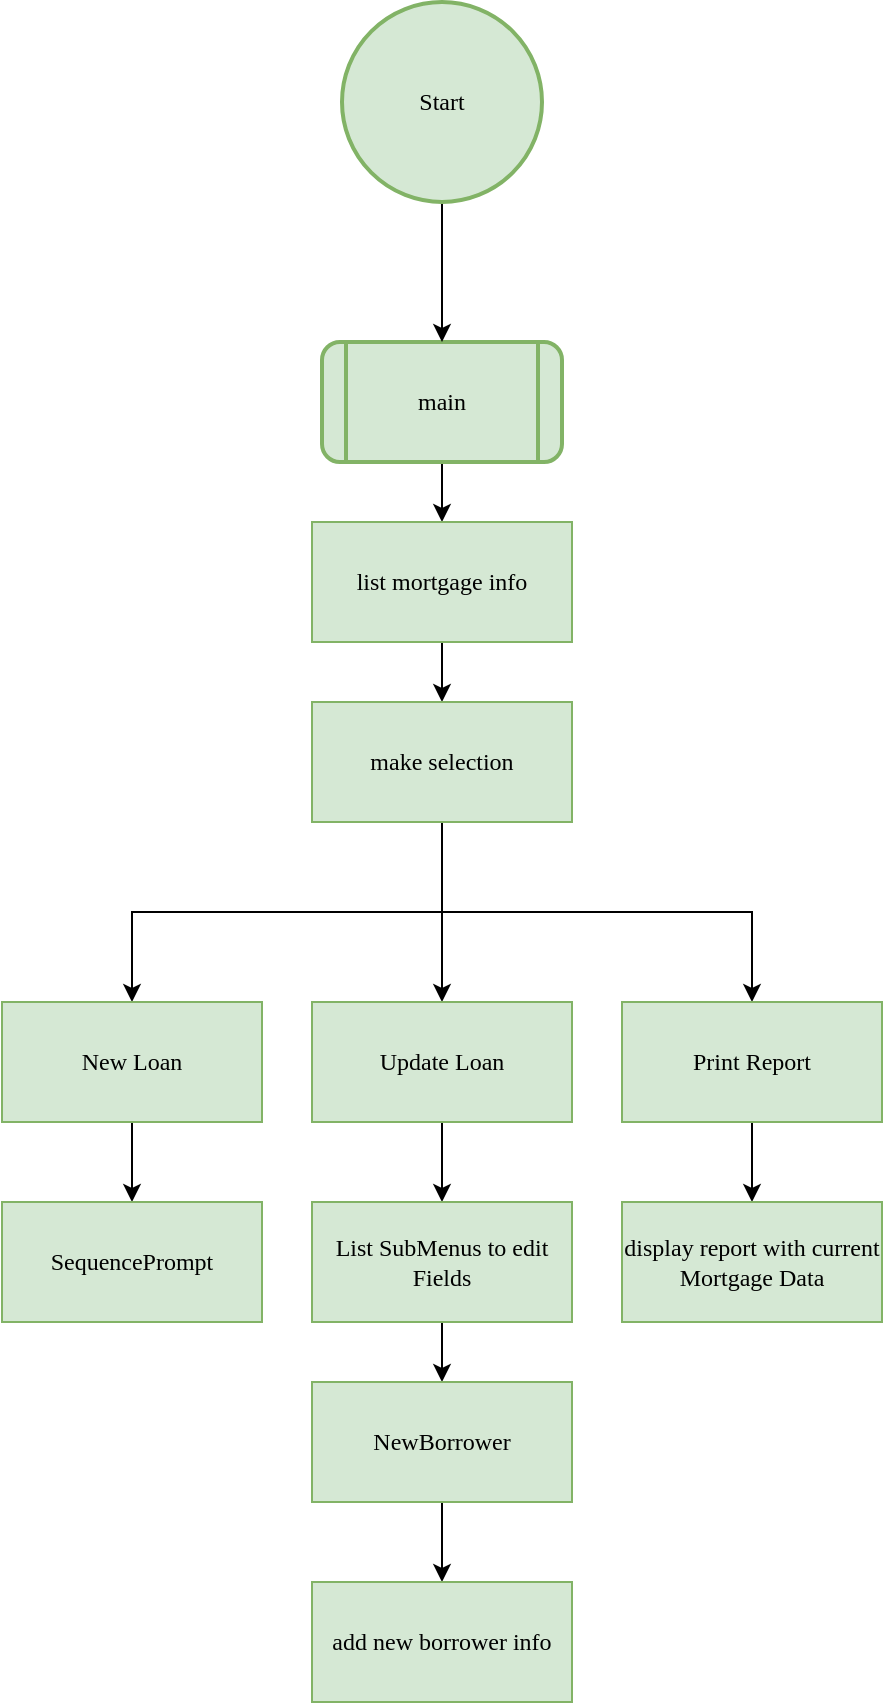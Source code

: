 <mxfile version="16.5.6" type="device"><diagram id="4u5bkuqh8i6XdxuR7M9z" name="Page-1"><mxGraphModel dx="405" dy="1766" grid="1" gridSize="10" guides="1" tooltips="1" connect="1" arrows="1" fold="1" page="1" pageScale="1" pageWidth="850" pageHeight="1100" math="0" shadow="0"><root><mxCell id="0"/><mxCell id="1" parent="0"/><mxCell id="HCgGVhxVDAZrNAhKXv1q-8" style="edgeStyle=orthogonalEdgeStyle;rounded=0;orthogonalLoop=1;jettySize=auto;html=1;exitX=0.5;exitY=1;exitDx=0;exitDy=0;entryX=0.5;entryY=0;entryDx=0;entryDy=0;" parent="1" source="SENwZf0jZD7FWOnmWLHz-10" target="HCgGVhxVDAZrNAhKXv1q-5" edge="1"><mxGeometry relative="1" as="geometry"/></mxCell><mxCell id="SENwZf0jZD7FWOnmWLHz-10" value="main" style="shape=process;whiteSpace=wrap;html=1;backgroundOutline=1;fillColor=#d5e8d4;strokeColor=#82b366;rounded=1;fontFamily=SF Mono;strokeWidth=2;" parent="1" vertex="1"><mxGeometry x="260" y="-630" width="120" height="60" as="geometry"/></mxCell><mxCell id="HCgGVhxVDAZrNAhKXv1q-3" style="edgeStyle=orthogonalEdgeStyle;rounded=0;orthogonalLoop=1;jettySize=auto;html=1;exitX=0.5;exitY=1;exitDx=0;exitDy=0;exitPerimeter=0;entryX=0.5;entryY=0;entryDx=0;entryDy=0;" parent="1" source="HCgGVhxVDAZrNAhKXv1q-1" target="SENwZf0jZD7FWOnmWLHz-10" edge="1"><mxGeometry relative="1" as="geometry"/></mxCell><mxCell id="HCgGVhxVDAZrNAhKXv1q-1" value="&lt;font style=&quot;font-size: 12px&quot;&gt;Start&lt;/font&gt;" style="strokeWidth=2;html=1;shape=mxgraph.flowchart.start_2;whiteSpace=wrap;fillColor=#d5e8d4;strokeColor=#82b366;fontFamily=SF Mono;" parent="1" vertex="1"><mxGeometry x="270" y="-800" width="100" height="100" as="geometry"/></mxCell><mxCell id="f-LeLVSREXbkeS8HNx8I-7" style="edgeStyle=orthogonalEdgeStyle;rounded=0;orthogonalLoop=1;jettySize=auto;html=1;exitX=0.5;exitY=1;exitDx=0;exitDy=0;entryX=0.5;entryY=0;entryDx=0;entryDy=0;" edge="1" parent="1" source="HCgGVhxVDAZrNAhKXv1q-5" target="f-LeLVSREXbkeS8HNx8I-3"><mxGeometry relative="1" as="geometry"/></mxCell><mxCell id="HCgGVhxVDAZrNAhKXv1q-5" value="&lt;font style=&quot;font-size: 12px&quot;&gt;list mortgage info&lt;/font&gt;" style="rounded=0;whiteSpace=wrap;html=1;fillColor=#d5e8d4;strokeColor=#82b366;fontFamily=SF Mono;" parent="1" vertex="1"><mxGeometry x="255" y="-540" width="130" height="60" as="geometry"/></mxCell><mxCell id="f-LeLVSREXbkeS8HNx8I-8" style="edgeStyle=orthogonalEdgeStyle;rounded=0;orthogonalLoop=1;jettySize=auto;html=1;exitX=0.5;exitY=1;exitDx=0;exitDy=0;entryX=0.5;entryY=0;entryDx=0;entryDy=0;" edge="1" parent="1" source="f-LeLVSREXbkeS8HNx8I-3" target="f-LeLVSREXbkeS8HNx8I-4"><mxGeometry relative="1" as="geometry"/></mxCell><mxCell id="f-LeLVSREXbkeS8HNx8I-9" style="edgeStyle=orthogonalEdgeStyle;rounded=0;orthogonalLoop=1;jettySize=auto;html=1;exitX=0.5;exitY=1;exitDx=0;exitDy=0;entryX=0.5;entryY=0;entryDx=0;entryDy=0;" edge="1" parent="1" source="f-LeLVSREXbkeS8HNx8I-3" target="f-LeLVSREXbkeS8HNx8I-5"><mxGeometry relative="1" as="geometry"/></mxCell><mxCell id="f-LeLVSREXbkeS8HNx8I-10" style="edgeStyle=orthogonalEdgeStyle;rounded=0;orthogonalLoop=1;jettySize=auto;html=1;exitX=0.5;exitY=1;exitDx=0;exitDy=0;entryX=0.5;entryY=0;entryDx=0;entryDy=0;" edge="1" parent="1" source="f-LeLVSREXbkeS8HNx8I-3" target="f-LeLVSREXbkeS8HNx8I-6"><mxGeometry relative="1" as="geometry"/></mxCell><mxCell id="f-LeLVSREXbkeS8HNx8I-3" value="&lt;font style=&quot;font-size: 12px&quot;&gt;make selection&lt;/font&gt;" style="rounded=0;whiteSpace=wrap;html=1;fillColor=#d5e8d4;strokeColor=#82b366;fontFamily=SF Mono;" vertex="1" parent="1"><mxGeometry x="255" y="-450" width="130" height="60" as="geometry"/></mxCell><mxCell id="f-LeLVSREXbkeS8HNx8I-13" style="edgeStyle=orthogonalEdgeStyle;rounded=0;orthogonalLoop=1;jettySize=auto;html=1;exitX=0.5;exitY=1;exitDx=0;exitDy=0;entryX=0.5;entryY=0;entryDx=0;entryDy=0;" edge="1" parent="1" source="f-LeLVSREXbkeS8HNx8I-4" target="f-LeLVSREXbkeS8HNx8I-11"><mxGeometry relative="1" as="geometry"/></mxCell><mxCell id="f-LeLVSREXbkeS8HNx8I-4" value="&lt;font style=&quot;font-size: 12px&quot;&gt;New Loan&lt;/font&gt;" style="rounded=0;whiteSpace=wrap;html=1;fillColor=#d5e8d4;strokeColor=#82b366;fontFamily=SF Mono;" vertex="1" parent="1"><mxGeometry x="100" y="-300" width="130" height="60" as="geometry"/></mxCell><mxCell id="f-LeLVSREXbkeS8HNx8I-15" style="edgeStyle=orthogonalEdgeStyle;rounded=0;orthogonalLoop=1;jettySize=auto;html=1;exitX=0.5;exitY=1;exitDx=0;exitDy=0;entryX=0.5;entryY=0;entryDx=0;entryDy=0;" edge="1" parent="1" source="f-LeLVSREXbkeS8HNx8I-5" target="f-LeLVSREXbkeS8HNx8I-12"><mxGeometry relative="1" as="geometry"/></mxCell><mxCell id="f-LeLVSREXbkeS8HNx8I-5" value="&lt;font style=&quot;font-size: 12px&quot;&gt;Update Loan&lt;/font&gt;" style="rounded=0;whiteSpace=wrap;html=1;fillColor=#d5e8d4;strokeColor=#82b366;fontFamily=SF Mono;" vertex="1" parent="1"><mxGeometry x="255" y="-300" width="130" height="60" as="geometry"/></mxCell><mxCell id="f-LeLVSREXbkeS8HNx8I-21" style="edgeStyle=orthogonalEdgeStyle;rounded=0;orthogonalLoop=1;jettySize=auto;html=1;exitX=0.5;exitY=1;exitDx=0;exitDy=0;entryX=0.5;entryY=0;entryDx=0;entryDy=0;" edge="1" parent="1" source="f-LeLVSREXbkeS8HNx8I-6" target="f-LeLVSREXbkeS8HNx8I-16"><mxGeometry relative="1" as="geometry"/></mxCell><mxCell id="f-LeLVSREXbkeS8HNx8I-6" value="&lt;font style=&quot;font-size: 12px&quot;&gt;Print Report&lt;/font&gt;" style="rounded=0;whiteSpace=wrap;html=1;fillColor=#d5e8d4;strokeColor=#82b366;fontFamily=SF Mono;" vertex="1" parent="1"><mxGeometry x="410" y="-300" width="130" height="60" as="geometry"/></mxCell><mxCell id="f-LeLVSREXbkeS8HNx8I-11" value="&lt;font style=&quot;font-size: 12px&quot;&gt;SequencePrompt&lt;/font&gt;" style="rounded=0;whiteSpace=wrap;html=1;fillColor=#d5e8d4;strokeColor=#82b366;fontFamily=SF Mono;" vertex="1" parent="1"><mxGeometry x="100" y="-200" width="130" height="60" as="geometry"/></mxCell><mxCell id="f-LeLVSREXbkeS8HNx8I-20" style="edgeStyle=orthogonalEdgeStyle;rounded=0;orthogonalLoop=1;jettySize=auto;html=1;exitX=0.5;exitY=1;exitDx=0;exitDy=0;entryX=0.5;entryY=0;entryDx=0;entryDy=0;" edge="1" parent="1" source="f-LeLVSREXbkeS8HNx8I-12" target="f-LeLVSREXbkeS8HNx8I-17"><mxGeometry relative="1" as="geometry"/></mxCell><mxCell id="f-LeLVSREXbkeS8HNx8I-12" value="&lt;font style=&quot;font-size: 12px&quot;&gt;List SubMenus to edit Fields&lt;/font&gt;" style="rounded=0;whiteSpace=wrap;html=1;fillColor=#d5e8d4;strokeColor=#82b366;fontFamily=SF Mono;" vertex="1" parent="1"><mxGeometry x="255" y="-200" width="130" height="60" as="geometry"/></mxCell><mxCell id="f-LeLVSREXbkeS8HNx8I-16" value="&lt;font style=&quot;font-size: 12px&quot;&gt;display report with current Mortgage Data&lt;/font&gt;" style="rounded=0;whiteSpace=wrap;html=1;fillColor=#d5e8d4;strokeColor=#82b366;fontFamily=SF Mono;" vertex="1" parent="1"><mxGeometry x="410" y="-200" width="130" height="60" as="geometry"/></mxCell><mxCell id="f-LeLVSREXbkeS8HNx8I-19" style="edgeStyle=orthogonalEdgeStyle;rounded=0;orthogonalLoop=1;jettySize=auto;html=1;exitX=0.5;exitY=1;exitDx=0;exitDy=0;entryX=0.5;entryY=0;entryDx=0;entryDy=0;" edge="1" parent="1" source="f-LeLVSREXbkeS8HNx8I-17" target="f-LeLVSREXbkeS8HNx8I-18"><mxGeometry relative="1" as="geometry"/></mxCell><mxCell id="f-LeLVSREXbkeS8HNx8I-17" value="&lt;font style=&quot;font-size: 12px&quot;&gt;NewBorrower&lt;br&gt;&lt;/font&gt;" style="rounded=0;whiteSpace=wrap;html=1;fillColor=#d5e8d4;strokeColor=#82b366;fontFamily=SF Mono;" vertex="1" parent="1"><mxGeometry x="255" y="-110" width="130" height="60" as="geometry"/></mxCell><mxCell id="f-LeLVSREXbkeS8HNx8I-18" value="add new borrower info" style="rounded=0;whiteSpace=wrap;html=1;fillColor=#d5e8d4;strokeColor=#82b366;fontFamily=SF Mono;" vertex="1" parent="1"><mxGeometry x="255" y="-10" width="130" height="60" as="geometry"/></mxCell></root></mxGraphModel></diagram></mxfile>